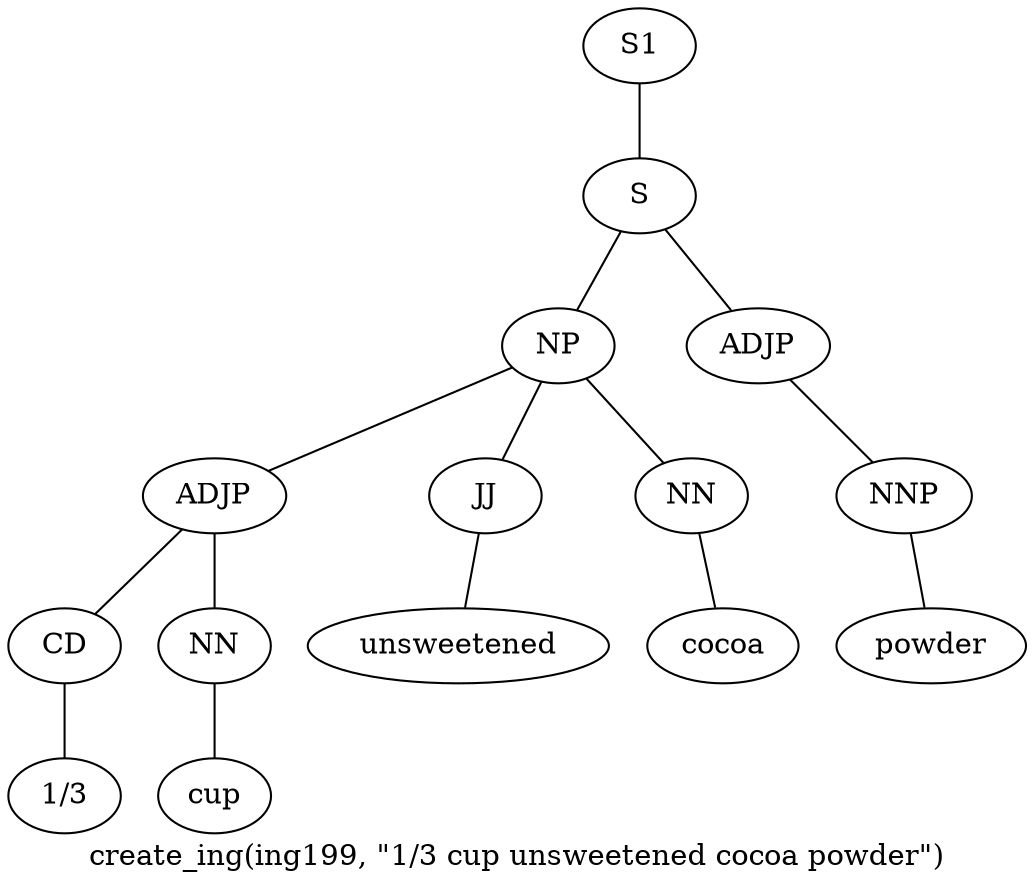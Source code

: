 graph SyntaxGraph {
	label = "create_ing(ing199, \"1/3 cup unsweetened cocoa powder\")";
	Node0 [label="S1"];
	Node1 [label="S"];
	Node2 [label="NP"];
	Node3 [label="ADJP"];
	Node4 [label="CD"];
	Node5 [label="1/3"];
	Node6 [label="NN"];
	Node7 [label="cup"];
	Node8 [label="JJ"];
	Node9 [label="unsweetened"];
	Node10 [label="NN"];
	Node11 [label="cocoa"];
	Node12 [label="ADJP"];
	Node13 [label="NNP"];
	Node14 [label="powder"];

	Node0 -- Node1;
	Node1 -- Node2;
	Node1 -- Node12;
	Node2 -- Node3;
	Node2 -- Node8;
	Node2 -- Node10;
	Node3 -- Node4;
	Node3 -- Node6;
	Node4 -- Node5;
	Node6 -- Node7;
	Node8 -- Node9;
	Node10 -- Node11;
	Node12 -- Node13;
	Node13 -- Node14;
}